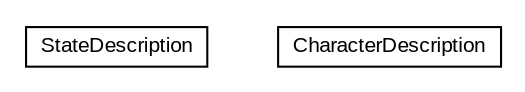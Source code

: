 #!/usr/local/bin/dot
#
# Class diagram 
# Generated by UMLGraph version R5_6-24-gf6e263 (http://www.umlgraph.org/)
#

digraph G {
	edge [fontname="arial",fontsize=10,labelfontname="arial",labelfontsize=10];
	node [fontname="arial",fontsize=10,shape=plaintext];
	nodesep=0.25;
	ranksep=0.5;
	// edu.arizona.biosemantics.semanticmarkup.markupelement.description.model.nexml.StateDescription
	c15598 [label=<<table title="edu.arizona.biosemantics.semanticmarkup.markupelement.description.model.nexml.StateDescription" border="0" cellborder="1" cellspacing="0" cellpadding="2" port="p" href="./StateDescription.html">
		<tr><td><table border="0" cellspacing="0" cellpadding="1">
<tr><td align="center" balign="center"> StateDescription </td></tr>
		</table></td></tr>
		</table>>, URL="./StateDescription.html", fontname="arial", fontcolor="black", fontsize=10.0];
	// edu.arizona.biosemantics.semanticmarkup.markupelement.description.model.nexml.CharacterDescription
	c15599 [label=<<table title="edu.arizona.biosemantics.semanticmarkup.markupelement.description.model.nexml.CharacterDescription" border="0" cellborder="1" cellspacing="0" cellpadding="2" port="p" href="./CharacterDescription.html">
		<tr><td><table border="0" cellspacing="0" cellpadding="1">
<tr><td align="center" balign="center"> CharacterDescription </td></tr>
		</table></td></tr>
		</table>>, URL="./CharacterDescription.html", fontname="arial", fontcolor="black", fontsize=10.0];
}

